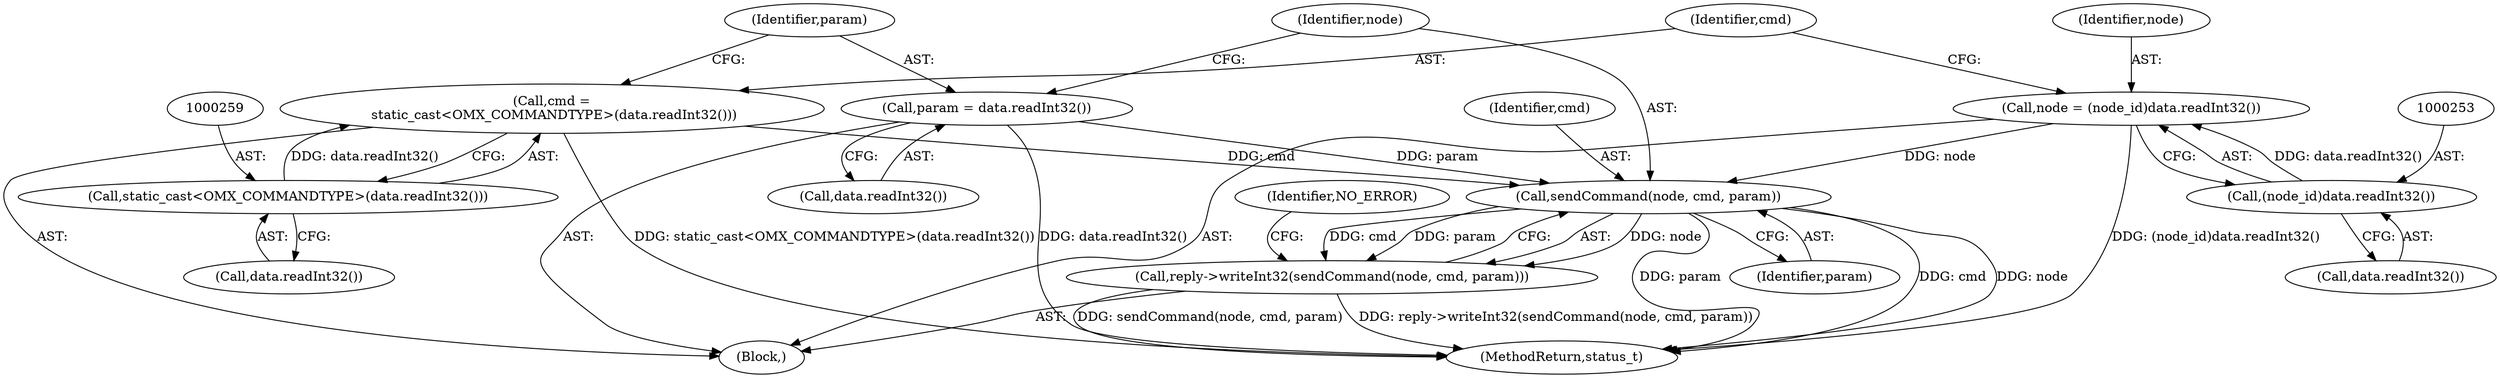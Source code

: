 digraph "0_Android_0bb5ced60304da7f61478ffd359e7ba65d72f181@API" {
"1000266" [label="(Call,sendCommand(node, cmd, param))"];
"1000250" [label="(Call,node = (node_id)data.readInt32())"];
"1000252" [label="(Call,(node_id)data.readInt32())"];
"1000256" [label="(Call,cmd =\n static_cast<OMX_COMMANDTYPE>(data.readInt32()))"];
"1000258" [label="(Call,static_cast<OMX_COMMANDTYPE>(data.readInt32()))"];
"1000262" [label="(Call,param = data.readInt32())"];
"1000265" [label="(Call,reply->writeInt32(sendCommand(node, cmd, param)))"];
"1000250" [label="(Call,node = (node_id)data.readInt32())"];
"1000258" [label="(Call,static_cast<OMX_COMMANDTYPE>(data.readInt32()))"];
"1000267" [label="(Identifier,node)"];
"1000257" [label="(Identifier,cmd)"];
"1000252" [label="(Call,(node_id)data.readInt32())"];
"1000256" [label="(Call,cmd =\n static_cast<OMX_COMMANDTYPE>(data.readInt32()))"];
"1000251" [label="(Identifier,node)"];
"1000271" [label="(Identifier,NO_ERROR)"];
"1000264" [label="(Call,data.readInt32())"];
"1000266" [label="(Call,sendCommand(node, cmd, param))"];
"1000265" [label="(Call,reply->writeInt32(sendCommand(node, cmd, param)))"];
"1000244" [label="(Block,)"];
"1000269" [label="(Identifier,param)"];
"1000268" [label="(Identifier,cmd)"];
"1000263" [label="(Identifier,param)"];
"1000260" [label="(Call,data.readInt32())"];
"1000262" [label="(Call,param = data.readInt32())"];
"1001353" [label="(MethodReturn,status_t)"];
"1000254" [label="(Call,data.readInt32())"];
"1000266" -> "1000265"  [label="AST: "];
"1000266" -> "1000269"  [label="CFG: "];
"1000267" -> "1000266"  [label="AST: "];
"1000268" -> "1000266"  [label="AST: "];
"1000269" -> "1000266"  [label="AST: "];
"1000265" -> "1000266"  [label="CFG: "];
"1000266" -> "1001353"  [label="DDG: param"];
"1000266" -> "1001353"  [label="DDG: cmd"];
"1000266" -> "1001353"  [label="DDG: node"];
"1000266" -> "1000265"  [label="DDG: node"];
"1000266" -> "1000265"  [label="DDG: cmd"];
"1000266" -> "1000265"  [label="DDG: param"];
"1000250" -> "1000266"  [label="DDG: node"];
"1000256" -> "1000266"  [label="DDG: cmd"];
"1000262" -> "1000266"  [label="DDG: param"];
"1000250" -> "1000244"  [label="AST: "];
"1000250" -> "1000252"  [label="CFG: "];
"1000251" -> "1000250"  [label="AST: "];
"1000252" -> "1000250"  [label="AST: "];
"1000257" -> "1000250"  [label="CFG: "];
"1000250" -> "1001353"  [label="DDG: (node_id)data.readInt32()"];
"1000252" -> "1000250"  [label="DDG: data.readInt32()"];
"1000252" -> "1000254"  [label="CFG: "];
"1000253" -> "1000252"  [label="AST: "];
"1000254" -> "1000252"  [label="AST: "];
"1000256" -> "1000244"  [label="AST: "];
"1000256" -> "1000258"  [label="CFG: "];
"1000257" -> "1000256"  [label="AST: "];
"1000258" -> "1000256"  [label="AST: "];
"1000263" -> "1000256"  [label="CFG: "];
"1000256" -> "1001353"  [label="DDG: static_cast<OMX_COMMANDTYPE>(data.readInt32())"];
"1000258" -> "1000256"  [label="DDG: data.readInt32()"];
"1000258" -> "1000260"  [label="CFG: "];
"1000259" -> "1000258"  [label="AST: "];
"1000260" -> "1000258"  [label="AST: "];
"1000262" -> "1000244"  [label="AST: "];
"1000262" -> "1000264"  [label="CFG: "];
"1000263" -> "1000262"  [label="AST: "];
"1000264" -> "1000262"  [label="AST: "];
"1000267" -> "1000262"  [label="CFG: "];
"1000262" -> "1001353"  [label="DDG: data.readInt32()"];
"1000265" -> "1000244"  [label="AST: "];
"1000271" -> "1000265"  [label="CFG: "];
"1000265" -> "1001353"  [label="DDG: reply->writeInt32(sendCommand(node, cmd, param))"];
"1000265" -> "1001353"  [label="DDG: sendCommand(node, cmd, param)"];
}
